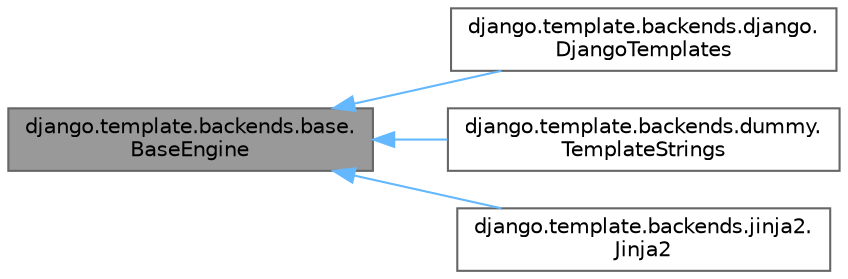 digraph "django.template.backends.base.BaseEngine"
{
 // LATEX_PDF_SIZE
  bgcolor="transparent";
  edge [fontname=Helvetica,fontsize=10,labelfontname=Helvetica,labelfontsize=10];
  node [fontname=Helvetica,fontsize=10,shape=box,height=0.2,width=0.4];
  rankdir="LR";
  Node1 [id="Node000001",label="django.template.backends.base.\lBaseEngine",height=0.2,width=0.4,color="gray40", fillcolor="grey60", style="filled", fontcolor="black",tooltip=" "];
  Node1 -> Node2 [id="edge1_Node000001_Node000002",dir="back",color="steelblue1",style="solid",tooltip=" "];
  Node2 [id="Node000002",label="django.template.backends.django.\lDjangoTemplates",height=0.2,width=0.4,color="gray40", fillcolor="white", style="filled",URL="$classdjango_1_1template_1_1backends_1_1django_1_1_django_templates.html",tooltip=" "];
  Node1 -> Node3 [id="edge2_Node000001_Node000003",dir="back",color="steelblue1",style="solid",tooltip=" "];
  Node3 [id="Node000003",label="django.template.backends.dummy.\lTemplateStrings",height=0.2,width=0.4,color="gray40", fillcolor="white", style="filled",URL="$classdjango_1_1template_1_1backends_1_1dummy_1_1_template_strings.html",tooltip=" "];
  Node1 -> Node4 [id="edge3_Node000001_Node000004",dir="back",color="steelblue1",style="solid",tooltip=" "];
  Node4 [id="Node000004",label="django.template.backends.jinja2.\lJinja2",height=0.2,width=0.4,color="gray40", fillcolor="white", style="filled",URL="$classdjango_1_1template_1_1backends_1_1jinja2_1_1_jinja2.html",tooltip=" "];
}
